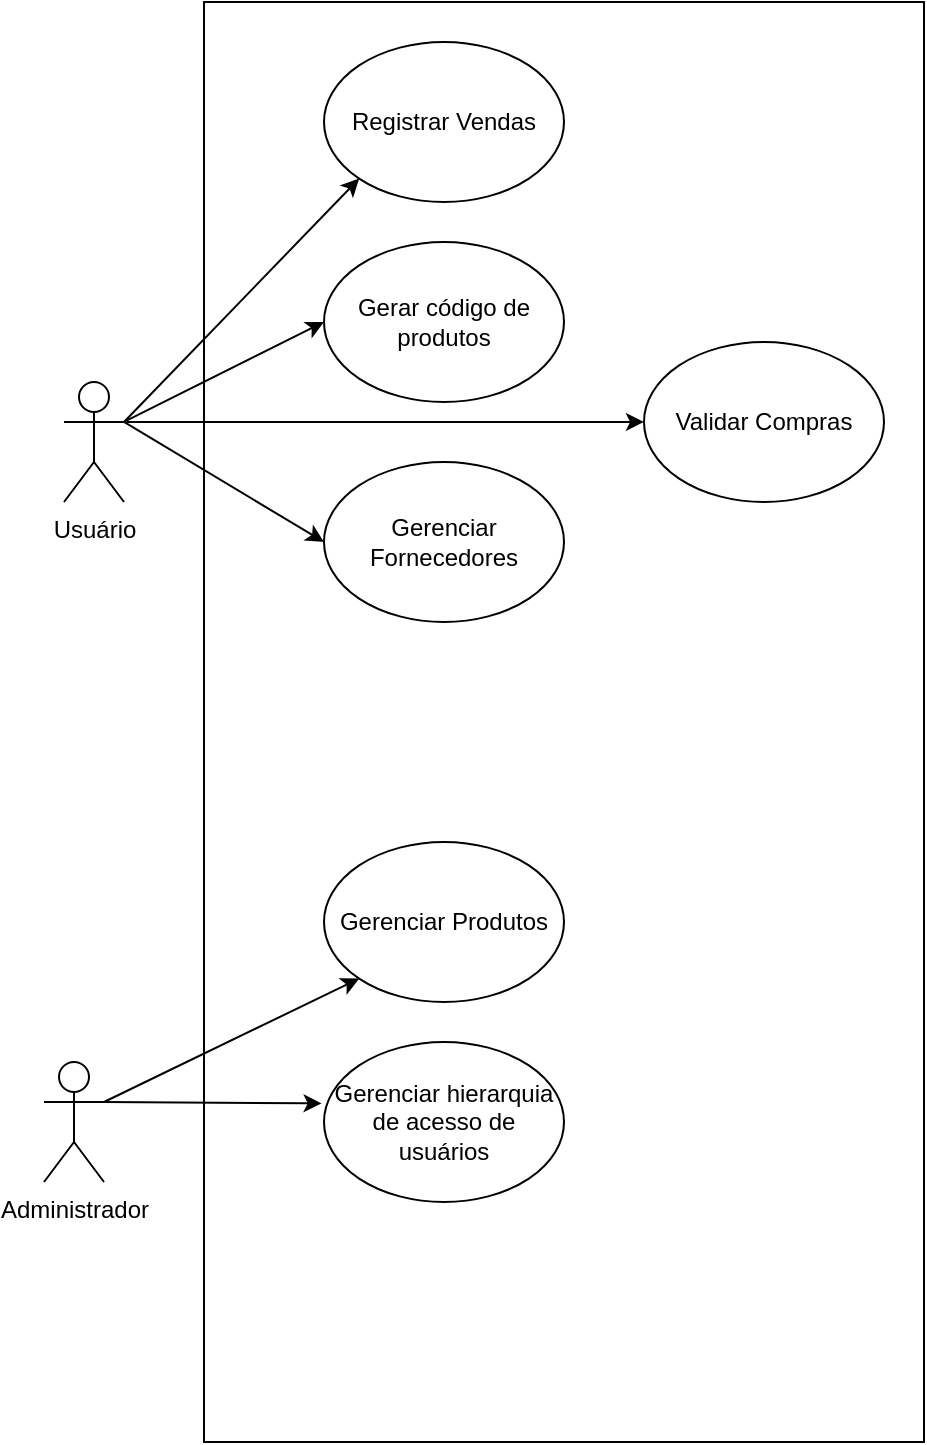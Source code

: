 <mxfile version="21.7.5" type="device">
  <diagram name="Página-1" id="pkyLj6tKCkLaayYyD-G6">
    <mxGraphModel dx="1030" dy="1738" grid="1" gridSize="10" guides="1" tooltips="1" connect="1" arrows="1" fold="1" page="1" pageScale="1" pageWidth="827" pageHeight="1169" math="0" shadow="0">
      <root>
        <mxCell id="0" />
        <mxCell id="1" parent="0" />
        <mxCell id="yr29gIws2wd24BPrNrxK-17" style="edgeStyle=orthogonalEdgeStyle;rounded=0;orthogonalLoop=1;jettySize=auto;html=1;exitX=1;exitY=0.333;exitDx=0;exitDy=0;exitPerimeter=0;" edge="1" parent="1" source="yr29gIws2wd24BPrNrxK-1" target="yr29gIws2wd24BPrNrxK-8">
          <mxGeometry relative="1" as="geometry" />
        </mxCell>
        <mxCell id="yr29gIws2wd24BPrNrxK-1" value="Usuário&lt;br&gt;" style="shape=umlActor;verticalLabelPosition=bottom;verticalAlign=top;html=1;outlineConnect=0;" vertex="1" parent="1">
          <mxGeometry x="250" y="30" width="30" height="60" as="geometry" />
        </mxCell>
        <mxCell id="yr29gIws2wd24BPrNrxK-3" value="Administrador" style="shape=umlActor;verticalLabelPosition=bottom;verticalAlign=top;html=1;outlineConnect=0;" vertex="1" parent="1">
          <mxGeometry x="240" y="370" width="30" height="60" as="geometry" />
        </mxCell>
        <mxCell id="yr29gIws2wd24BPrNrxK-4" value="Registrar Vendas&lt;br&gt;" style="ellipse;whiteSpace=wrap;html=1;" vertex="1" parent="1">
          <mxGeometry x="380" y="-140" width="120" height="80" as="geometry" />
        </mxCell>
        <mxCell id="yr29gIws2wd24BPrNrxK-5" value="Gerenciar Produtos&lt;br&gt;" style="ellipse;whiteSpace=wrap;html=1;" vertex="1" parent="1">
          <mxGeometry x="380" y="260" width="120" height="80" as="geometry" />
        </mxCell>
        <mxCell id="yr29gIws2wd24BPrNrxK-6" value="Gerenciar Fornecedores" style="ellipse;whiteSpace=wrap;html=1;" vertex="1" parent="1">
          <mxGeometry x="380" y="70" width="120" height="80" as="geometry" />
        </mxCell>
        <mxCell id="yr29gIws2wd24BPrNrxK-7" value="Gerenciar hierarquia de acesso de usuários" style="ellipse;whiteSpace=wrap;html=1;" vertex="1" parent="1">
          <mxGeometry x="380" y="360" width="120" height="80" as="geometry" />
        </mxCell>
        <mxCell id="yr29gIws2wd24BPrNrxK-8" value="Validar Compras" style="ellipse;whiteSpace=wrap;html=1;" vertex="1" parent="1">
          <mxGeometry x="540" y="10" width="120" height="80" as="geometry" />
        </mxCell>
        <mxCell id="yr29gIws2wd24BPrNrxK-9" value="Gerar código de produtos" style="ellipse;whiteSpace=wrap;html=1;" vertex="1" parent="1">
          <mxGeometry x="380" y="-40" width="120" height="80" as="geometry" />
        </mxCell>
        <mxCell id="yr29gIws2wd24BPrNrxK-10" value="" style="edgeStyle=none;orthogonalLoop=1;jettySize=auto;html=1;rounded=0;exitX=1;exitY=0.333;exitDx=0;exitDy=0;exitPerimeter=0;entryX=0;entryY=1;entryDx=0;entryDy=0;" edge="1" parent="1" source="yr29gIws2wd24BPrNrxK-1" target="yr29gIws2wd24BPrNrxK-4">
          <mxGeometry width="100" relative="1" as="geometry">
            <mxPoint x="220" y="-20" as="sourcePoint" />
            <mxPoint x="320" y="-20" as="targetPoint" />
            <Array as="points" />
          </mxGeometry>
        </mxCell>
        <mxCell id="yr29gIws2wd24BPrNrxK-11" value="" style="edgeStyle=none;orthogonalLoop=1;jettySize=auto;html=1;rounded=0;exitX=1;exitY=0.333;exitDx=0;exitDy=0;exitPerimeter=0;entryX=0;entryY=0.5;entryDx=0;entryDy=0;" edge="1" parent="1" source="yr29gIws2wd24BPrNrxK-1" target="yr29gIws2wd24BPrNrxK-9">
          <mxGeometry width="100" relative="1" as="geometry">
            <mxPoint x="200" as="sourcePoint" />
            <mxPoint x="300" as="targetPoint" />
            <Array as="points" />
          </mxGeometry>
        </mxCell>
        <mxCell id="yr29gIws2wd24BPrNrxK-15" value="" style="edgeStyle=none;orthogonalLoop=1;jettySize=auto;html=1;rounded=0;entryX=-0.01;entryY=0.384;entryDx=0;entryDy=0;entryPerimeter=0;exitX=1;exitY=0.333;exitDx=0;exitDy=0;exitPerimeter=0;" edge="1" parent="1" source="yr29gIws2wd24BPrNrxK-3" target="yr29gIws2wd24BPrNrxK-7">
          <mxGeometry width="100" relative="1" as="geometry">
            <mxPoint x="100" y="160" as="sourcePoint" />
            <mxPoint x="200" y="160" as="targetPoint" />
            <Array as="points" />
          </mxGeometry>
        </mxCell>
        <mxCell id="yr29gIws2wd24BPrNrxK-19" value="" style="edgeStyle=none;orthogonalLoop=1;jettySize=auto;html=1;rounded=0;entryX=0;entryY=0.5;entryDx=0;entryDy=0;exitX=1;exitY=0.333;exitDx=0;exitDy=0;exitPerimeter=0;" edge="1" parent="1" source="yr29gIws2wd24BPrNrxK-1" target="yr29gIws2wd24BPrNrxK-6">
          <mxGeometry width="100" relative="1" as="geometry">
            <mxPoint x="150" y="-60" as="sourcePoint" />
            <mxPoint x="250" y="-60" as="targetPoint" />
            <Array as="points" />
          </mxGeometry>
        </mxCell>
        <mxCell id="yr29gIws2wd24BPrNrxK-21" value="" style="edgeStyle=none;orthogonalLoop=1;jettySize=auto;html=1;rounded=0;entryX=0;entryY=1;entryDx=0;entryDy=0;" edge="1" parent="1" target="yr29gIws2wd24BPrNrxK-5">
          <mxGeometry width="100" relative="1" as="geometry">
            <mxPoint x="270" y="390" as="sourcePoint" />
            <mxPoint x="300" y="160" as="targetPoint" />
            <Array as="points" />
          </mxGeometry>
        </mxCell>
        <mxCell id="yr29gIws2wd24BPrNrxK-22" value="" style="rounded=0;whiteSpace=wrap;html=1;fillColor=none;" vertex="1" parent="1">
          <mxGeometry x="320" y="-160" width="360" height="720" as="geometry" />
        </mxCell>
      </root>
    </mxGraphModel>
  </diagram>
</mxfile>
